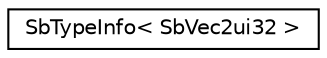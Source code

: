 digraph "Graphical Class Hierarchy"
{
 // LATEX_PDF_SIZE
  edge [fontname="Helvetica",fontsize="10",labelfontname="Helvetica",labelfontsize="10"];
  node [fontname="Helvetica",fontsize="10",shape=record];
  rankdir="LR";
  Node0 [label="SbTypeInfo\< SbVec2ui32 \>",height=0.2,width=0.4,color="black", fillcolor="white", style="filled",URL="$structSbTypeInfo_3_01SbVec2ui32_01_4.html",tooltip=" "];
}
